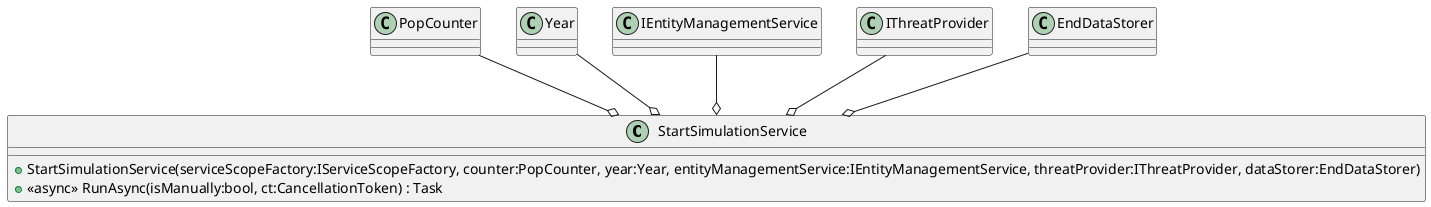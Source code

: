 @startuml
class StartSimulationService {
    + StartSimulationService(serviceScopeFactory:IServiceScopeFactory, counter:PopCounter, year:Year, entityManagementService:IEntityManagementService, threatProvider:IThreatProvider, dataStorer:EndDataStorer)
    + <<async>> RunAsync(isManually:bool, ct:CancellationToken) : Task
}

PopCounter --o StartSimulationService
Year --o StartSimulationService
IEntityManagementService --o StartSimulationService
IThreatProvider --o StartSimulationService
EndDataStorer --o StartSimulationService

@enduml
